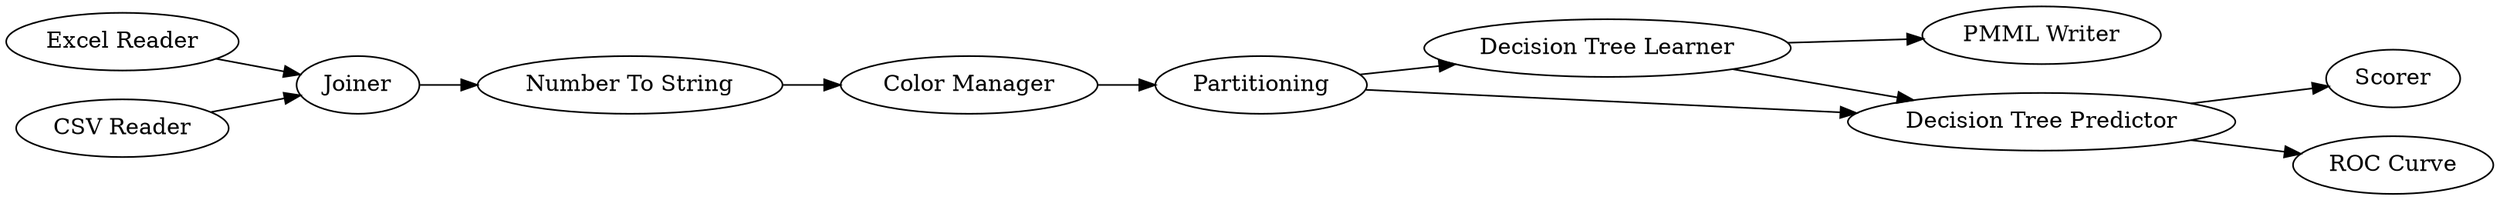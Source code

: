 digraph {
	61 -> 97
	97 -> 104
	61 -> 107
	67 -> 61
	107 -> 106
	100 -> 67
	107 -> 101
	97 -> 107
	103 -> 108
	105 -> 108
	108 -> 100
	107 [label="Decision Tree Predictor"]
	103 [label="Excel Reader"]
	104 [label="PMML Writer"]
	67 [label="Color Manager"]
	97 [label="Decision Tree Learner"]
	101 [label="ROC Curve"]
	61 [label=Partitioning]
	108 [label=Joiner]
	100 [label="Number To String"]
	105 [label="CSV Reader"]
	106 [label=Scorer]
	rankdir=LR
}
